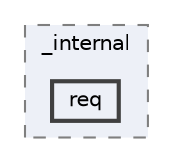 digraph "C:/Users/LukeMabie/documents/Development/Password_Saver_Using_Django-master/venv/Lib/site-packages/pip/_internal/req"
{
 // LATEX_PDF_SIZE
  bgcolor="transparent";
  edge [fontname=Helvetica,fontsize=10,labelfontname=Helvetica,labelfontsize=10];
  node [fontname=Helvetica,fontsize=10,shape=box,height=0.2,width=0.4];
  compound=true
  subgraph clusterdir_2427310657220688c22b1bfd5616a647 {
    graph [ bgcolor="#edf0f7", pencolor="grey50", label="_internal", fontname=Helvetica,fontsize=10 style="filled,dashed", URL="dir_2427310657220688c22b1bfd5616a647.html",tooltip=""]
  dir_46ac4dc049e29315b5b4b225b3953edb [label="req", fillcolor="#edf0f7", color="grey25", style="filled,bold", URL="dir_46ac4dc049e29315b5b4b225b3953edb.html",tooltip=""];
  }
}
